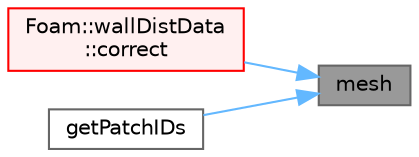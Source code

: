 digraph "mesh"
{
 // LATEX_PDF_SIZE
  bgcolor="transparent";
  edge [fontname=Helvetica,fontsize=10,labelfontname=Helvetica,labelfontsize=10];
  node [fontname=Helvetica,fontsize=10,shape=box,height=0.2,width=0.4];
  rankdir="RL";
  Node1 [id="Node000001",label="mesh",height=0.2,width=0.4,color="gray40", fillcolor="grey60", style="filled", fontcolor="black",tooltip=" "];
  Node1 -> Node2 [id="edge1_Node000001_Node000002",dir="back",color="steelblue1",style="solid",tooltip=" "];
  Node2 [id="Node000002",label="Foam::wallDistData\l::correct",height=0.2,width=0.4,color="red", fillcolor="#FFF0F0", style="filled",URL="$classFoam_1_1wallDistData.html#a3ae44b28050c3aa494c1d8e18cf618c1",tooltip=" "];
  Node1 -> Node4 [id="edge2_Node000001_Node000004",dir="back",color="steelblue1",style="solid",tooltip=" "];
  Node4 [id="Node000004",label="getPatchIDs",height=0.2,width=0.4,color="grey40", fillcolor="white", style="filled",URL="$classFoam_1_1cellDistFuncs.html#a03d19e48984b2c93d1360024013dd8f6",tooltip=" "];
}
